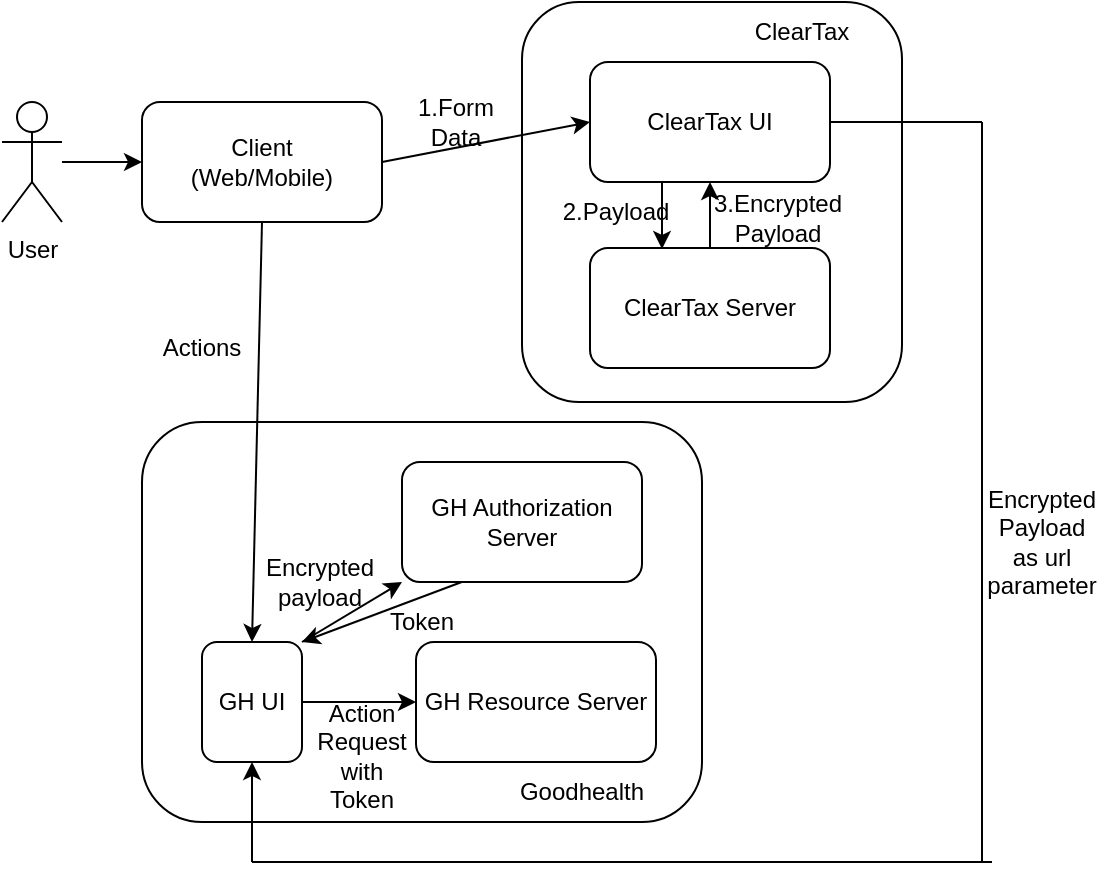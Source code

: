<mxfile version="13.4.8" type="github">
  <diagram id="7WkYTsBZQpn_qp8Of13j" name="Page-1">
    <mxGraphModel dx="946" dy="498" grid="1" gridSize="10" guides="1" tooltips="1" connect="1" arrows="1" fold="1" page="1" pageScale="1" pageWidth="827" pageHeight="1169" math="0" shadow="0">
      <root>
        <mxCell id="0" />
        <mxCell id="1" parent="0" />
        <mxCell id="LDY9SOWa8UA8EzWxxidL-1" value="Client&lt;br&gt;(Web/Mobile)" style="rounded=1;whiteSpace=wrap;html=1;" parent="1" vertex="1">
          <mxGeometry x="130" y="140" width="120" height="60" as="geometry" />
        </mxCell>
        <mxCell id="LDY9SOWa8UA8EzWxxidL-2" value="" style="rounded=1;whiteSpace=wrap;html=1;" parent="1" vertex="1">
          <mxGeometry x="320" y="90" width="190" height="200" as="geometry" />
        </mxCell>
        <mxCell id="LDY9SOWa8UA8EzWxxidL-3" value="User" style="shape=umlActor;verticalLabelPosition=bottom;verticalAlign=top;html=1;outlineConnect=0;" parent="1" vertex="1">
          <mxGeometry x="60" y="140" width="30" height="60" as="geometry" />
        </mxCell>
        <mxCell id="LDY9SOWa8UA8EzWxxidL-5" value="ClearTax" style="text;html=1;strokeColor=none;fillColor=none;align=center;verticalAlign=middle;whiteSpace=wrap;rounded=0;" parent="1" vertex="1">
          <mxGeometry x="440" y="90" width="40" height="30" as="geometry" />
        </mxCell>
        <mxCell id="LDY9SOWa8UA8EzWxxidL-8" value="ClearTax UI" style="rounded=1;whiteSpace=wrap;html=1;" parent="1" vertex="1">
          <mxGeometry x="354" y="120" width="120" height="60" as="geometry" />
        </mxCell>
        <mxCell id="LDY9SOWa8UA8EzWxxidL-9" value="ClearTax Server" style="rounded=1;whiteSpace=wrap;html=1;" parent="1" vertex="1">
          <mxGeometry x="354" y="213" width="120" height="60" as="geometry" />
        </mxCell>
        <mxCell id="LDY9SOWa8UA8EzWxxidL-10" value="" style="rounded=1;whiteSpace=wrap;html=1;" parent="1" vertex="1">
          <mxGeometry x="130" y="300" width="280" height="200" as="geometry" />
        </mxCell>
        <mxCell id="LDY9SOWa8UA8EzWxxidL-11" value="Goodhealth" style="text;html=1;strokeColor=none;fillColor=none;align=center;verticalAlign=middle;whiteSpace=wrap;rounded=0;" parent="1" vertex="1">
          <mxGeometry x="330" y="470" width="40" height="30" as="geometry" />
        </mxCell>
        <mxCell id="LDY9SOWa8UA8EzWxxidL-12" value="GH Authorization Server" style="rounded=1;whiteSpace=wrap;html=1;" parent="1" vertex="1">
          <mxGeometry x="260" y="320" width="120" height="60" as="geometry" />
        </mxCell>
        <mxCell id="LDY9SOWa8UA8EzWxxidL-13" value="GH Resource Server" style="rounded=1;whiteSpace=wrap;html=1;" parent="1" vertex="1">
          <mxGeometry x="267" y="410" width="120" height="60" as="geometry" />
        </mxCell>
        <mxCell id="LDY9SOWa8UA8EzWxxidL-14" value="GH UI" style="rounded=1;whiteSpace=wrap;html=1;" parent="1" vertex="1">
          <mxGeometry x="160" y="410" width="50" height="60" as="geometry" />
        </mxCell>
        <mxCell id="LDY9SOWa8UA8EzWxxidL-15" value="" style="endArrow=classic;html=1;entryX=0;entryY=0.5;entryDx=0;entryDy=0;" parent="1" source="LDY9SOWa8UA8EzWxxidL-3" target="LDY9SOWa8UA8EzWxxidL-1" edge="1">
          <mxGeometry width="50" height="50" relative="1" as="geometry">
            <mxPoint x="350" y="310" as="sourcePoint" />
            <mxPoint x="390" y="270" as="targetPoint" />
          </mxGeometry>
        </mxCell>
        <mxCell id="LDY9SOWa8UA8EzWxxidL-16" value="" style="endArrow=classic;html=1;exitX=1;exitY=0.5;exitDx=0;exitDy=0;entryX=0;entryY=0.5;entryDx=0;entryDy=0;" parent="1" source="LDY9SOWa8UA8EzWxxidL-1" target="LDY9SOWa8UA8EzWxxidL-8" edge="1">
          <mxGeometry width="50" height="50" relative="1" as="geometry">
            <mxPoint x="250" y="200" as="sourcePoint" />
            <mxPoint x="300" y="150" as="targetPoint" />
          </mxGeometry>
        </mxCell>
        <mxCell id="LDY9SOWa8UA8EzWxxidL-17" value="" style="endArrow=classic;html=1;entryX=0.5;entryY=0;entryDx=0;entryDy=0;" parent="1" edge="1">
          <mxGeometry width="50" height="50" relative="1" as="geometry">
            <mxPoint x="390" y="180" as="sourcePoint" />
            <mxPoint x="390" y="213.5" as="targetPoint" />
          </mxGeometry>
        </mxCell>
        <mxCell id="LDY9SOWa8UA8EzWxxidL-20" value="" style="endArrow=classic;html=1;exitX=0.5;exitY=1;exitDx=0;exitDy=0;entryX=0.5;entryY=0;entryDx=0;entryDy=0;" parent="1" source="LDY9SOWa8UA8EzWxxidL-1" target="LDY9SOWa8UA8EzWxxidL-14" edge="1">
          <mxGeometry width="50" height="50" relative="1" as="geometry">
            <mxPoint x="350" y="340" as="sourcePoint" />
            <mxPoint x="400" y="290" as="targetPoint" />
          </mxGeometry>
        </mxCell>
        <mxCell id="LDY9SOWa8UA8EzWxxidL-21" value="" style="endArrow=classic;html=1;exitX=1;exitY=0.5;exitDx=0;exitDy=0;entryX=0;entryY=0.5;entryDx=0;entryDy=0;" parent="1" source="LDY9SOWa8UA8EzWxxidL-14" target="LDY9SOWa8UA8EzWxxidL-13" edge="1">
          <mxGeometry width="50" height="50" relative="1" as="geometry">
            <mxPoint x="350" y="340" as="sourcePoint" />
            <mxPoint x="400" y="290" as="targetPoint" />
          </mxGeometry>
        </mxCell>
        <mxCell id="DFxGRn0v5jBvukPJqzHk-1" value="Encrypted Payload as url parameter" style="text;html=1;strokeColor=none;fillColor=none;align=center;verticalAlign=middle;whiteSpace=wrap;rounded=0;" parent="1" vertex="1">
          <mxGeometry x="560" y="350" width="40" height="20" as="geometry" />
        </mxCell>
        <mxCell id="DFxGRn0v5jBvukPJqzHk-4" value="1.Form Data" style="text;html=1;strokeColor=none;fillColor=none;align=center;verticalAlign=middle;whiteSpace=wrap;rounded=0;" parent="1" vertex="1">
          <mxGeometry x="267" y="140" width="40" height="20" as="geometry" />
        </mxCell>
        <mxCell id="DFxGRn0v5jBvukPJqzHk-5" value="2.Payload" style="text;html=1;strokeColor=none;fillColor=none;align=center;verticalAlign=middle;whiteSpace=wrap;rounded=0;" parent="1" vertex="1">
          <mxGeometry x="347" y="185" width="40" height="20" as="geometry" />
        </mxCell>
        <mxCell id="DFxGRn0v5jBvukPJqzHk-8" value="" style="endArrow=classic;html=1;exitX=0.5;exitY=0;exitDx=0;exitDy=0;entryX=0.5;entryY=1;entryDx=0;entryDy=0;" parent="1" source="LDY9SOWa8UA8EzWxxidL-9" target="LDY9SOWa8UA8EzWxxidL-8" edge="1">
          <mxGeometry width="50" height="50" relative="1" as="geometry">
            <mxPoint x="390" y="310" as="sourcePoint" />
            <mxPoint x="440" y="260" as="targetPoint" />
          </mxGeometry>
        </mxCell>
        <mxCell id="DFxGRn0v5jBvukPJqzHk-9" value="3.Encrypted Payload" style="text;html=1;strokeColor=none;fillColor=none;align=center;verticalAlign=middle;whiteSpace=wrap;rounded=0;" parent="1" vertex="1">
          <mxGeometry x="428" y="188" width="40" height="20" as="geometry" />
        </mxCell>
        <mxCell id="DFxGRn0v5jBvukPJqzHk-12" value="" style="endArrow=none;html=1;exitX=1;exitY=0.5;exitDx=0;exitDy=0;" parent="1" source="LDY9SOWa8UA8EzWxxidL-8" edge="1">
          <mxGeometry width="50" height="50" relative="1" as="geometry">
            <mxPoint x="390" y="360" as="sourcePoint" />
            <mxPoint x="550" y="150" as="targetPoint" />
          </mxGeometry>
        </mxCell>
        <mxCell id="DFxGRn0v5jBvukPJqzHk-13" value="" style="endArrow=none;html=1;" parent="1" edge="1">
          <mxGeometry width="50" height="50" relative="1" as="geometry">
            <mxPoint x="550" y="520" as="sourcePoint" />
            <mxPoint x="550" y="150" as="targetPoint" />
          </mxGeometry>
        </mxCell>
        <mxCell id="DFxGRn0v5jBvukPJqzHk-14" value="" style="endArrow=none;html=1;" parent="1" edge="1">
          <mxGeometry width="50" height="50" relative="1" as="geometry">
            <mxPoint x="185" y="520" as="sourcePoint" />
            <mxPoint x="555" y="520" as="targetPoint" />
          </mxGeometry>
        </mxCell>
        <mxCell id="DFxGRn0v5jBvukPJqzHk-15" value="" style="endArrow=classic;html=1;entryX=0.5;entryY=1;entryDx=0;entryDy=0;" parent="1" target="LDY9SOWa8UA8EzWxxidL-14" edge="1">
          <mxGeometry width="50" height="50" relative="1" as="geometry">
            <mxPoint x="185" y="520" as="sourcePoint" />
            <mxPoint x="440" y="310" as="targetPoint" />
          </mxGeometry>
        </mxCell>
        <mxCell id="DFdQdUr234bLMxLr0bu_-2" value="" style="endArrow=classic;html=1;entryX=0;entryY=1;entryDx=0;entryDy=0;" edge="1" parent="1" target="LDY9SOWa8UA8EzWxxidL-12">
          <mxGeometry width="50" height="50" relative="1" as="geometry">
            <mxPoint x="210" y="410" as="sourcePoint" />
            <mxPoint x="440" y="320" as="targetPoint" />
          </mxGeometry>
        </mxCell>
        <mxCell id="DFdQdUr234bLMxLr0bu_-3" value="" style="endArrow=classic;html=1;exitX=0.571;exitY=0.4;exitDx=0;exitDy=0;exitPerimeter=0;entryX=1;entryY=0;entryDx=0;entryDy=0;" edge="1" parent="1" source="LDY9SOWa8UA8EzWxxidL-10" target="LDY9SOWa8UA8EzWxxidL-14">
          <mxGeometry width="50" height="50" relative="1" as="geometry">
            <mxPoint x="390" y="370" as="sourcePoint" />
            <mxPoint x="440" y="320" as="targetPoint" />
          </mxGeometry>
        </mxCell>
        <mxCell id="DFdQdUr234bLMxLr0bu_-4" value="Encrypted&lt;br&gt;payload" style="text;html=1;strokeColor=none;fillColor=none;align=center;verticalAlign=middle;whiteSpace=wrap;rounded=0;" vertex="1" parent="1">
          <mxGeometry x="199" y="370" width="40" height="20" as="geometry" />
        </mxCell>
        <mxCell id="DFdQdUr234bLMxLr0bu_-5" value="Token" style="text;html=1;strokeColor=none;fillColor=none;align=center;verticalAlign=middle;whiteSpace=wrap;rounded=0;" vertex="1" parent="1">
          <mxGeometry x="250" y="390" width="40" height="20" as="geometry" />
        </mxCell>
        <mxCell id="DFdQdUr234bLMxLr0bu_-6" value="Actions" style="text;html=1;strokeColor=none;fillColor=none;align=center;verticalAlign=middle;whiteSpace=wrap;rounded=0;" vertex="1" parent="1">
          <mxGeometry x="140" y="253" width="40" height="20" as="geometry" />
        </mxCell>
        <mxCell id="DFdQdUr234bLMxLr0bu_-7" value="Action Request&lt;br&gt;with Token" style="text;html=1;strokeColor=none;fillColor=none;align=center;verticalAlign=middle;whiteSpace=wrap;rounded=0;" vertex="1" parent="1">
          <mxGeometry x="220" y="457" width="40" height="20" as="geometry" />
        </mxCell>
      </root>
    </mxGraphModel>
  </diagram>
</mxfile>
